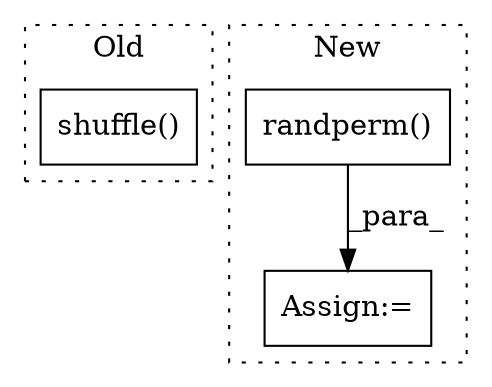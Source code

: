 digraph G {
subgraph cluster0 {
1 [label="shuffle()" a="75" s="15743,15767" l="21,1" shape="box"];
label = "Old";
style="dotted";
}
subgraph cluster1 {
2 [label="randperm()" a="75" s="20756,20787" l="15,22" shape="box"];
3 [label="Assign:=" a="68" s="20753" l="3" shape="box"];
label = "New";
style="dotted";
}
2 -> 3 [label="_para_"];
}